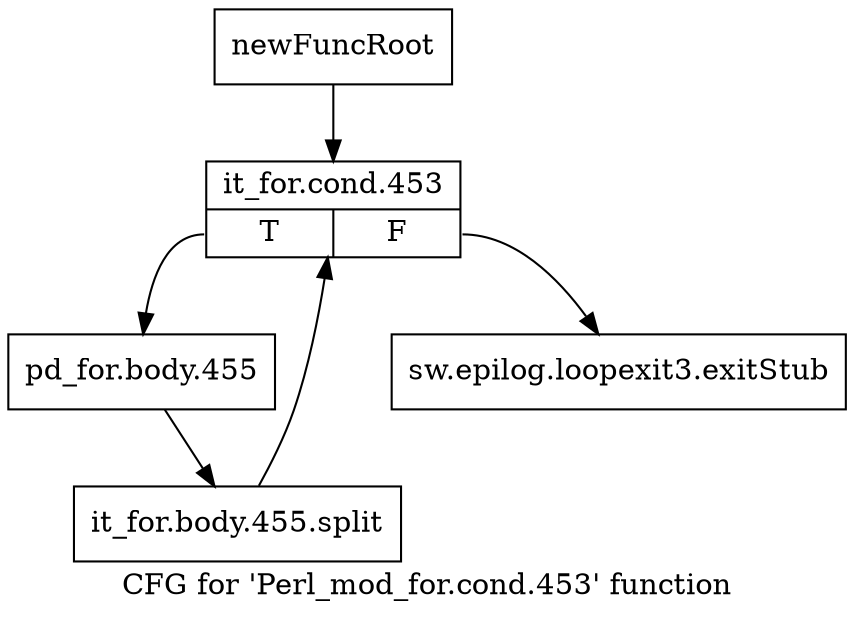 digraph "CFG for 'Perl_mod_for.cond.453' function" {
	label="CFG for 'Perl_mod_for.cond.453' function";

	Node0x4c011d0 [shape=record,label="{newFuncRoot}"];
	Node0x4c011d0 -> Node0x4c01270;
	Node0x4c01220 [shape=record,label="{sw.epilog.loopexit3.exitStub}"];
	Node0x4c01270 [shape=record,label="{it_for.cond.453|{<s0>T|<s1>F}}"];
	Node0x4c01270:s0 -> Node0x4c012c0;
	Node0x4c01270:s1 -> Node0x4c01220;
	Node0x4c012c0 [shape=record,label="{pd_for.body.455}"];
	Node0x4c012c0 -> Node0x6561340;
	Node0x6561340 [shape=record,label="{it_for.body.455.split}"];
	Node0x6561340 -> Node0x4c01270;
}
